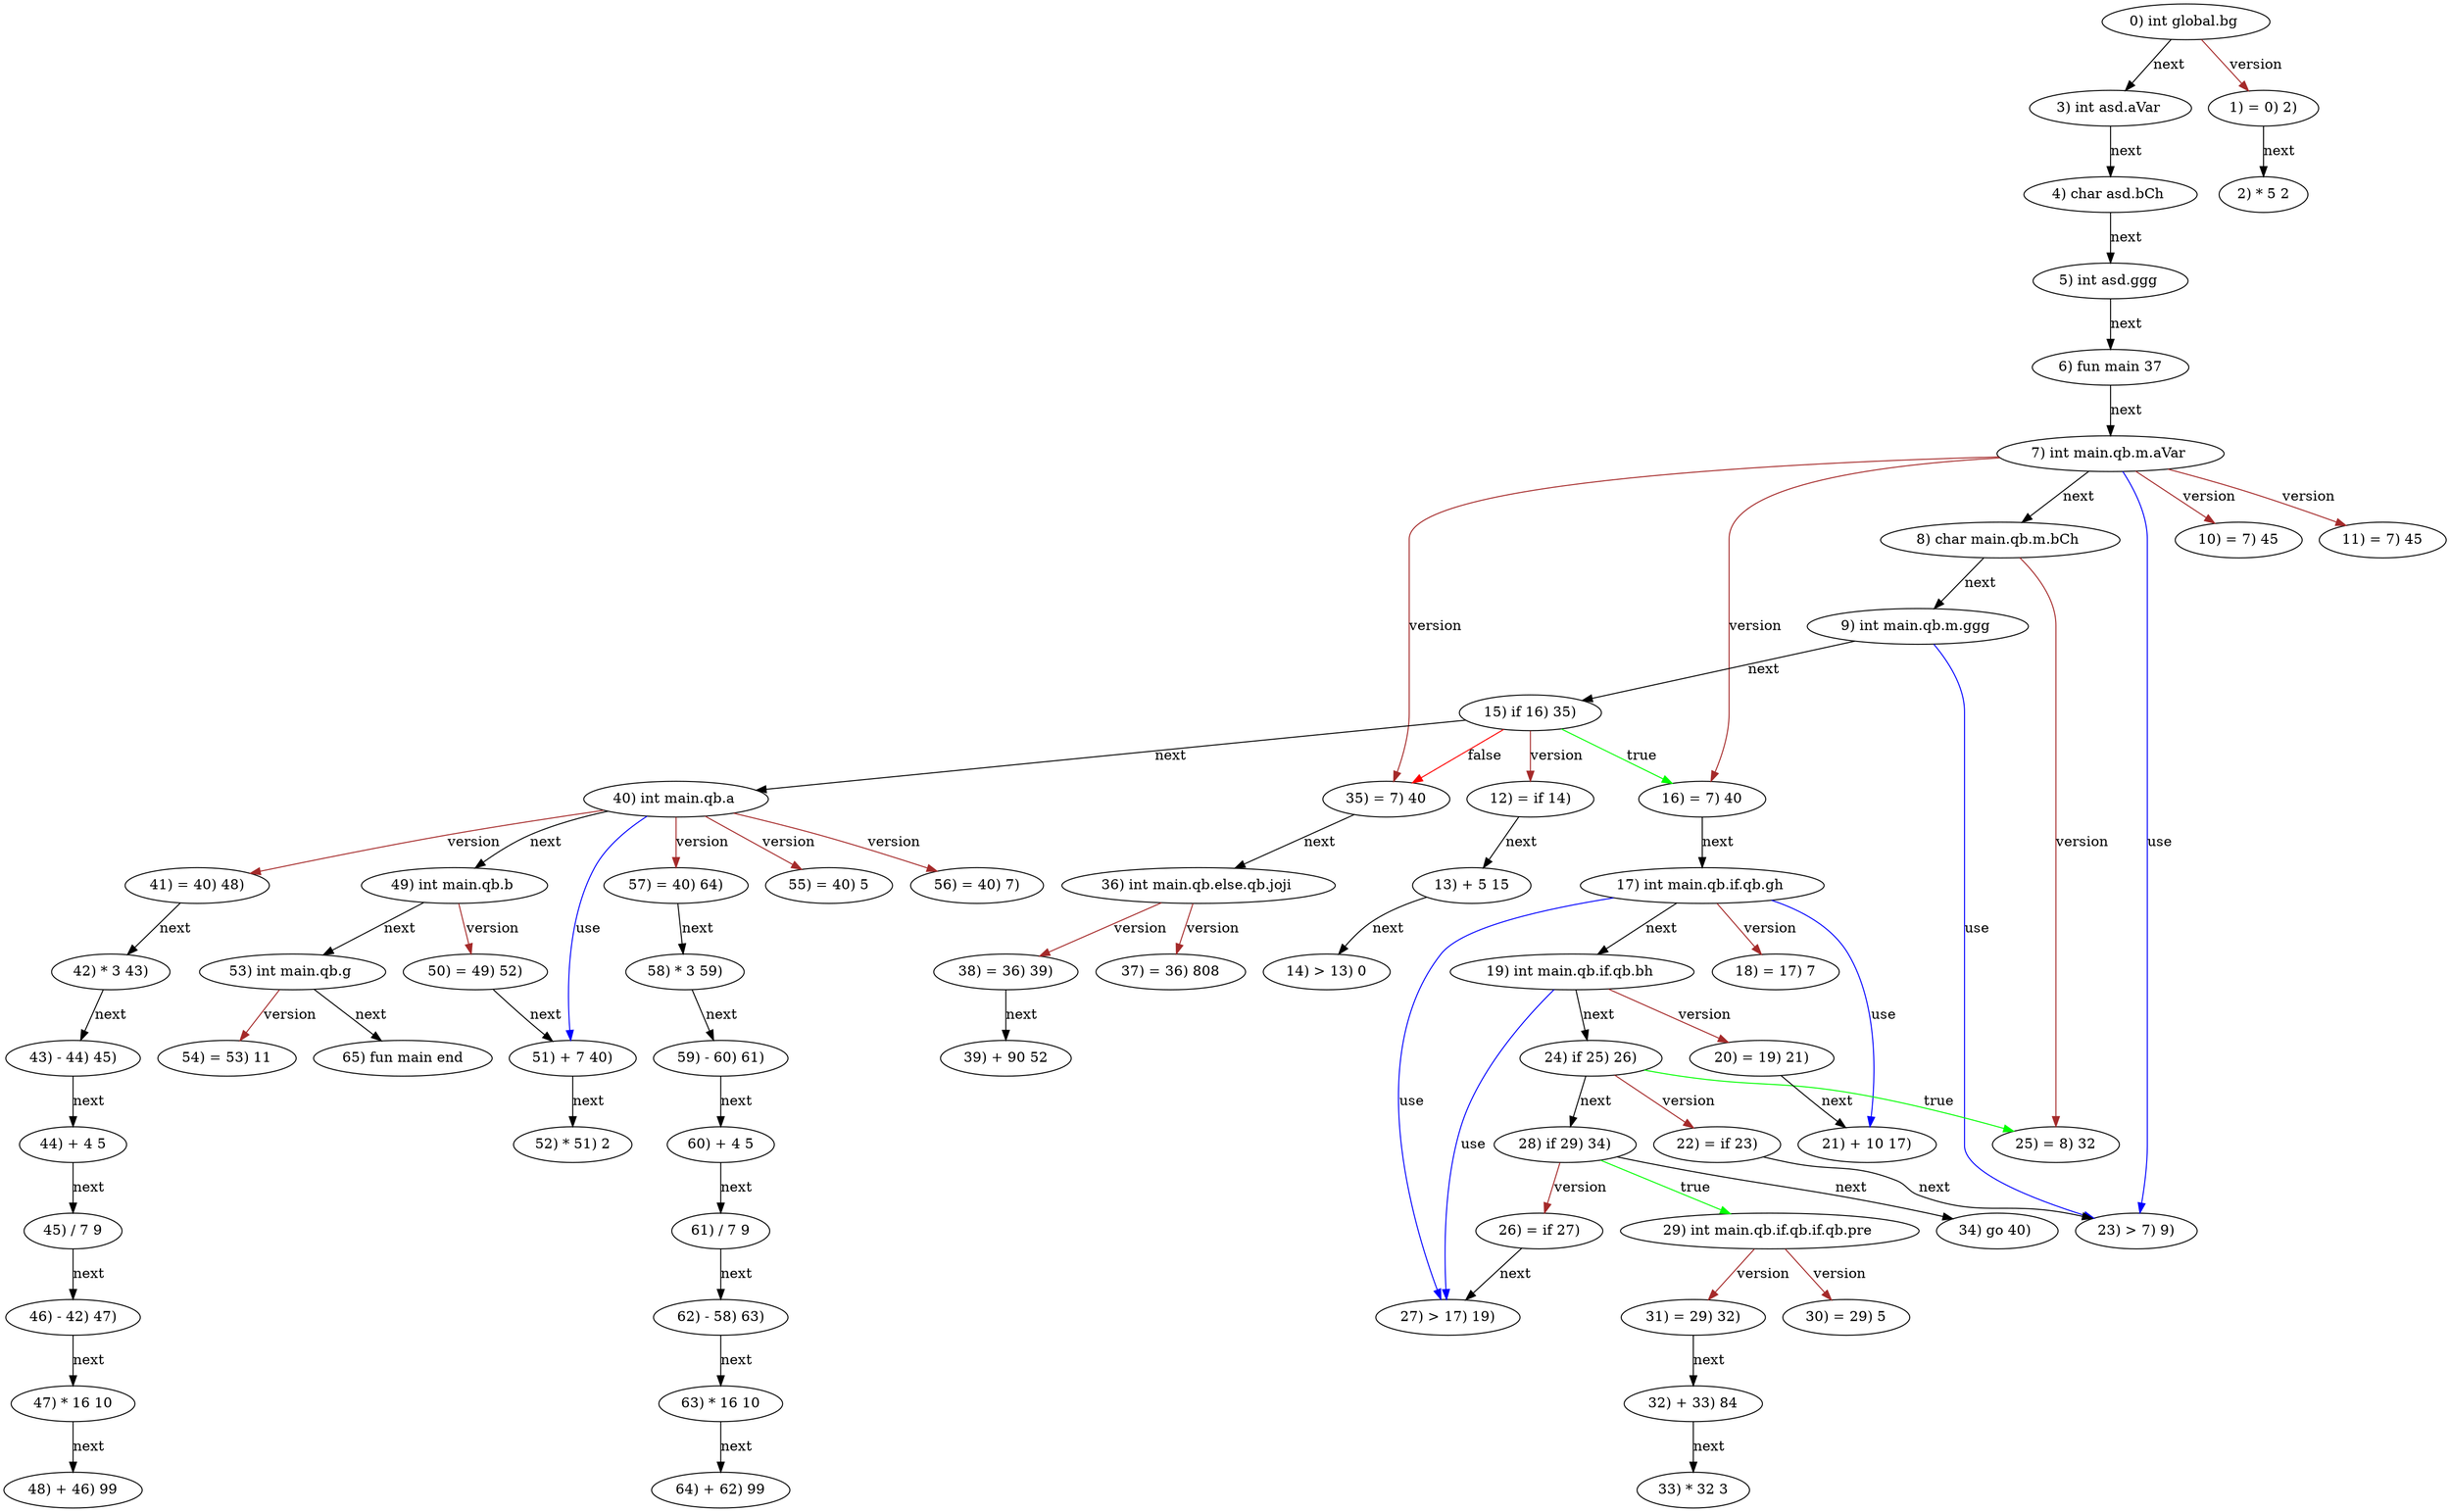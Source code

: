 digraph G {"0) int global.bg "->"3) int asd.aVar " [label="next"];
"3) int asd.aVar "->"4) char asd.bCh " [label="next"];
"4) char asd.bCh "->"5) int asd.ggg " [label="next"];
"5) int asd.ggg "->"6) fun main 37" [label="next"];
"6) fun main 37"->"7) int main.qb.m.aVar " [label="next"];
"7) int main.qb.m.aVar "->"8) char main.qb.m.bCh " [label="next"];
"8) char main.qb.m.bCh "->"9) int main.qb.m.ggg " [label="next"];
"9) int main.qb.m.ggg "->"15) if 16) 35)" [label="next"];
"15) if 16) 35)"->"40) int main.qb.a " [label="next"];
"40) int main.qb.a "->"49) int main.qb.b " [label="next"];
"49) int main.qb.b "->"53) int main.qb.g " [label="next"];
"53) int main.qb.g "->"65) fun main end" [label="next"];
"53) int main.qb.g "->"54) = 53) 11" [label="version", color="brown"];
"49) int main.qb.b "->"50) = 49) 52)" [label="version", color="brown"];
"50) = 49) 52)"->"51) + 7 40)" [label="next"];
"51) + 7 40)"->"52) * 51) 2" [label="next"];
"40) int main.qb.a "->"41) = 40) 48)" [label="version", color="brown"];
"41) = 40) 48)"->"42) * 3 43)" [label="next"];
"42) * 3 43)"->"43) - 44) 45)" [label="next"];
"43) - 44) 45)"->"44) + 4 5" [label="next"];
"44) + 4 5"->"45) / 7 9" [label="next"];
"45) / 7 9"->"46) - 42) 47)" [label="next"];
"46) - 42) 47)"->"47) * 16 10" [label="next"];
"47) * 16 10"->"48) + 46) 99" [label="next"];
"40) int main.qb.a "->"55) = 40) 5" [label="version", color="brown"];
"40) int main.qb.a "->"56) = 40) 7)" [label="version", color="brown"];
"40) int main.qb.a "->"57) = 40) 64)" [label="version", color="brown"];
"57) = 40) 64)"->"58) * 3 59)" [label="next"];
"58) * 3 59)"->"59) - 60) 61)" [label="next"];
"59) - 60) 61)"->"60) + 4 5" [label="next"];
"60) + 4 5"->"61) / 7 9" [label="next"];
"61) / 7 9"->"62) - 58) 63)" [label="next"];
"62) - 58) 63)"->"63) * 16 10" [label="next"];
"63) * 16 10"->"64) + 62) 99" [label="next"];
"40) int main.qb.a "->"51) + 7 40)" [label="use", color="blue"];
"15) if 16) 35)"->"16) = 7) 40" [label="true", color="green"];
"16) = 7) 40"->"17) int main.qb.if.qb.gh " [label="next"];
"17) int main.qb.if.qb.gh "->"19) int main.qb.if.qb.bh " [label="next"];
"19) int main.qb.if.qb.bh "->"24) if 25) 26)" [label="next"];
"24) if 25) 26)"->"28) if 29) 34)" [label="next"];
"28) if 29) 34)"->"34) go 40) " [label="next"];
"28) if 29) 34)"->"29) int main.qb.if.qb.if.qb.pre " [label="true", color="green"];
"29) int main.qb.if.qb.if.qb.pre "->"30) = 29) 5" [label="version", color="brown"];
"29) int main.qb.if.qb.if.qb.pre "->"31) = 29) 32)" [label="version", color="brown"];
"31) = 29) 32)"->"32) + 33) 84" [label="next"];
"32) + 33) 84"->"33) * 32 3" [label="next"];
"28) if 29) 34)"->"26) = if 27)" [label="version", color="brown"];
"26) = if 27)"->"27) > 17) 19)" [label="next"];
"24) if 25) 26)"->"25) = 8) 32" [label="true", color="green"];
"24) if 25) 26)"->"22) = if 23)" [label="version", color="brown"];
"22) = if 23)"->"23) > 7) 9)" [label="next"];
"19) int main.qb.if.qb.bh "->"20) = 19) 21)" [label="version", color="brown"];
"20) = 19) 21)"->"21) + 10 17)" [label="next"];
"19) int main.qb.if.qb.bh "->"27) > 17) 19)" [label="use", color="blue"];
"17) int main.qb.if.qb.gh "->"18) = 17) 7" [label="version", color="brown"];
"17) int main.qb.if.qb.gh "->"21) + 10 17)" [label="use", color="blue"];
"17) int main.qb.if.qb.gh "->"27) > 17) 19)" [label="use", color="blue"];
"15) if 16) 35)"->"35) = 7) 40" [label="false", color="red"];
"35) = 7) 40"->"36) int main.qb.else.qb.joji " [label="next"];
"36) int main.qb.else.qb.joji "->"37) = 36) 808" [label="version", color="brown"];
"36) int main.qb.else.qb.joji "->"38) = 36) 39)" [label="version", color="brown"];
"38) = 36) 39)"->"39) + 90 52" [label="next"];
"15) if 16) 35)"->"12) = if 14)" [label="version", color="brown"];
"12) = if 14)"->"13) + 5 15" [label="next"];
"13) + 5 15"->"14) > 13) 0" [label="next"];
"9) int main.qb.m.ggg "->"23) > 7) 9)" [label="use", color="blue"];
"8) char main.qb.m.bCh "->"25) = 8) 32" [label="version", color="brown"];
"7) int main.qb.m.aVar "->"10) = 7) 45" [label="version", color="brown"];
"7) int main.qb.m.aVar "->"11) = 7) 45" [label="version", color="brown"];
"7) int main.qb.m.aVar "->"16) = 7) 40" [label="version", color="brown"];
"7) int main.qb.m.aVar "->"35) = 7) 40" [label="version", color="brown"];
"7) int main.qb.m.aVar "->"23) > 7) 9)" [label="use", color="blue"];
"0) int global.bg "->"1) = 0) 2)" [label="version", color="brown"];
"1) = 0) 2)"->"2) * 5 2" [label="next"];
}